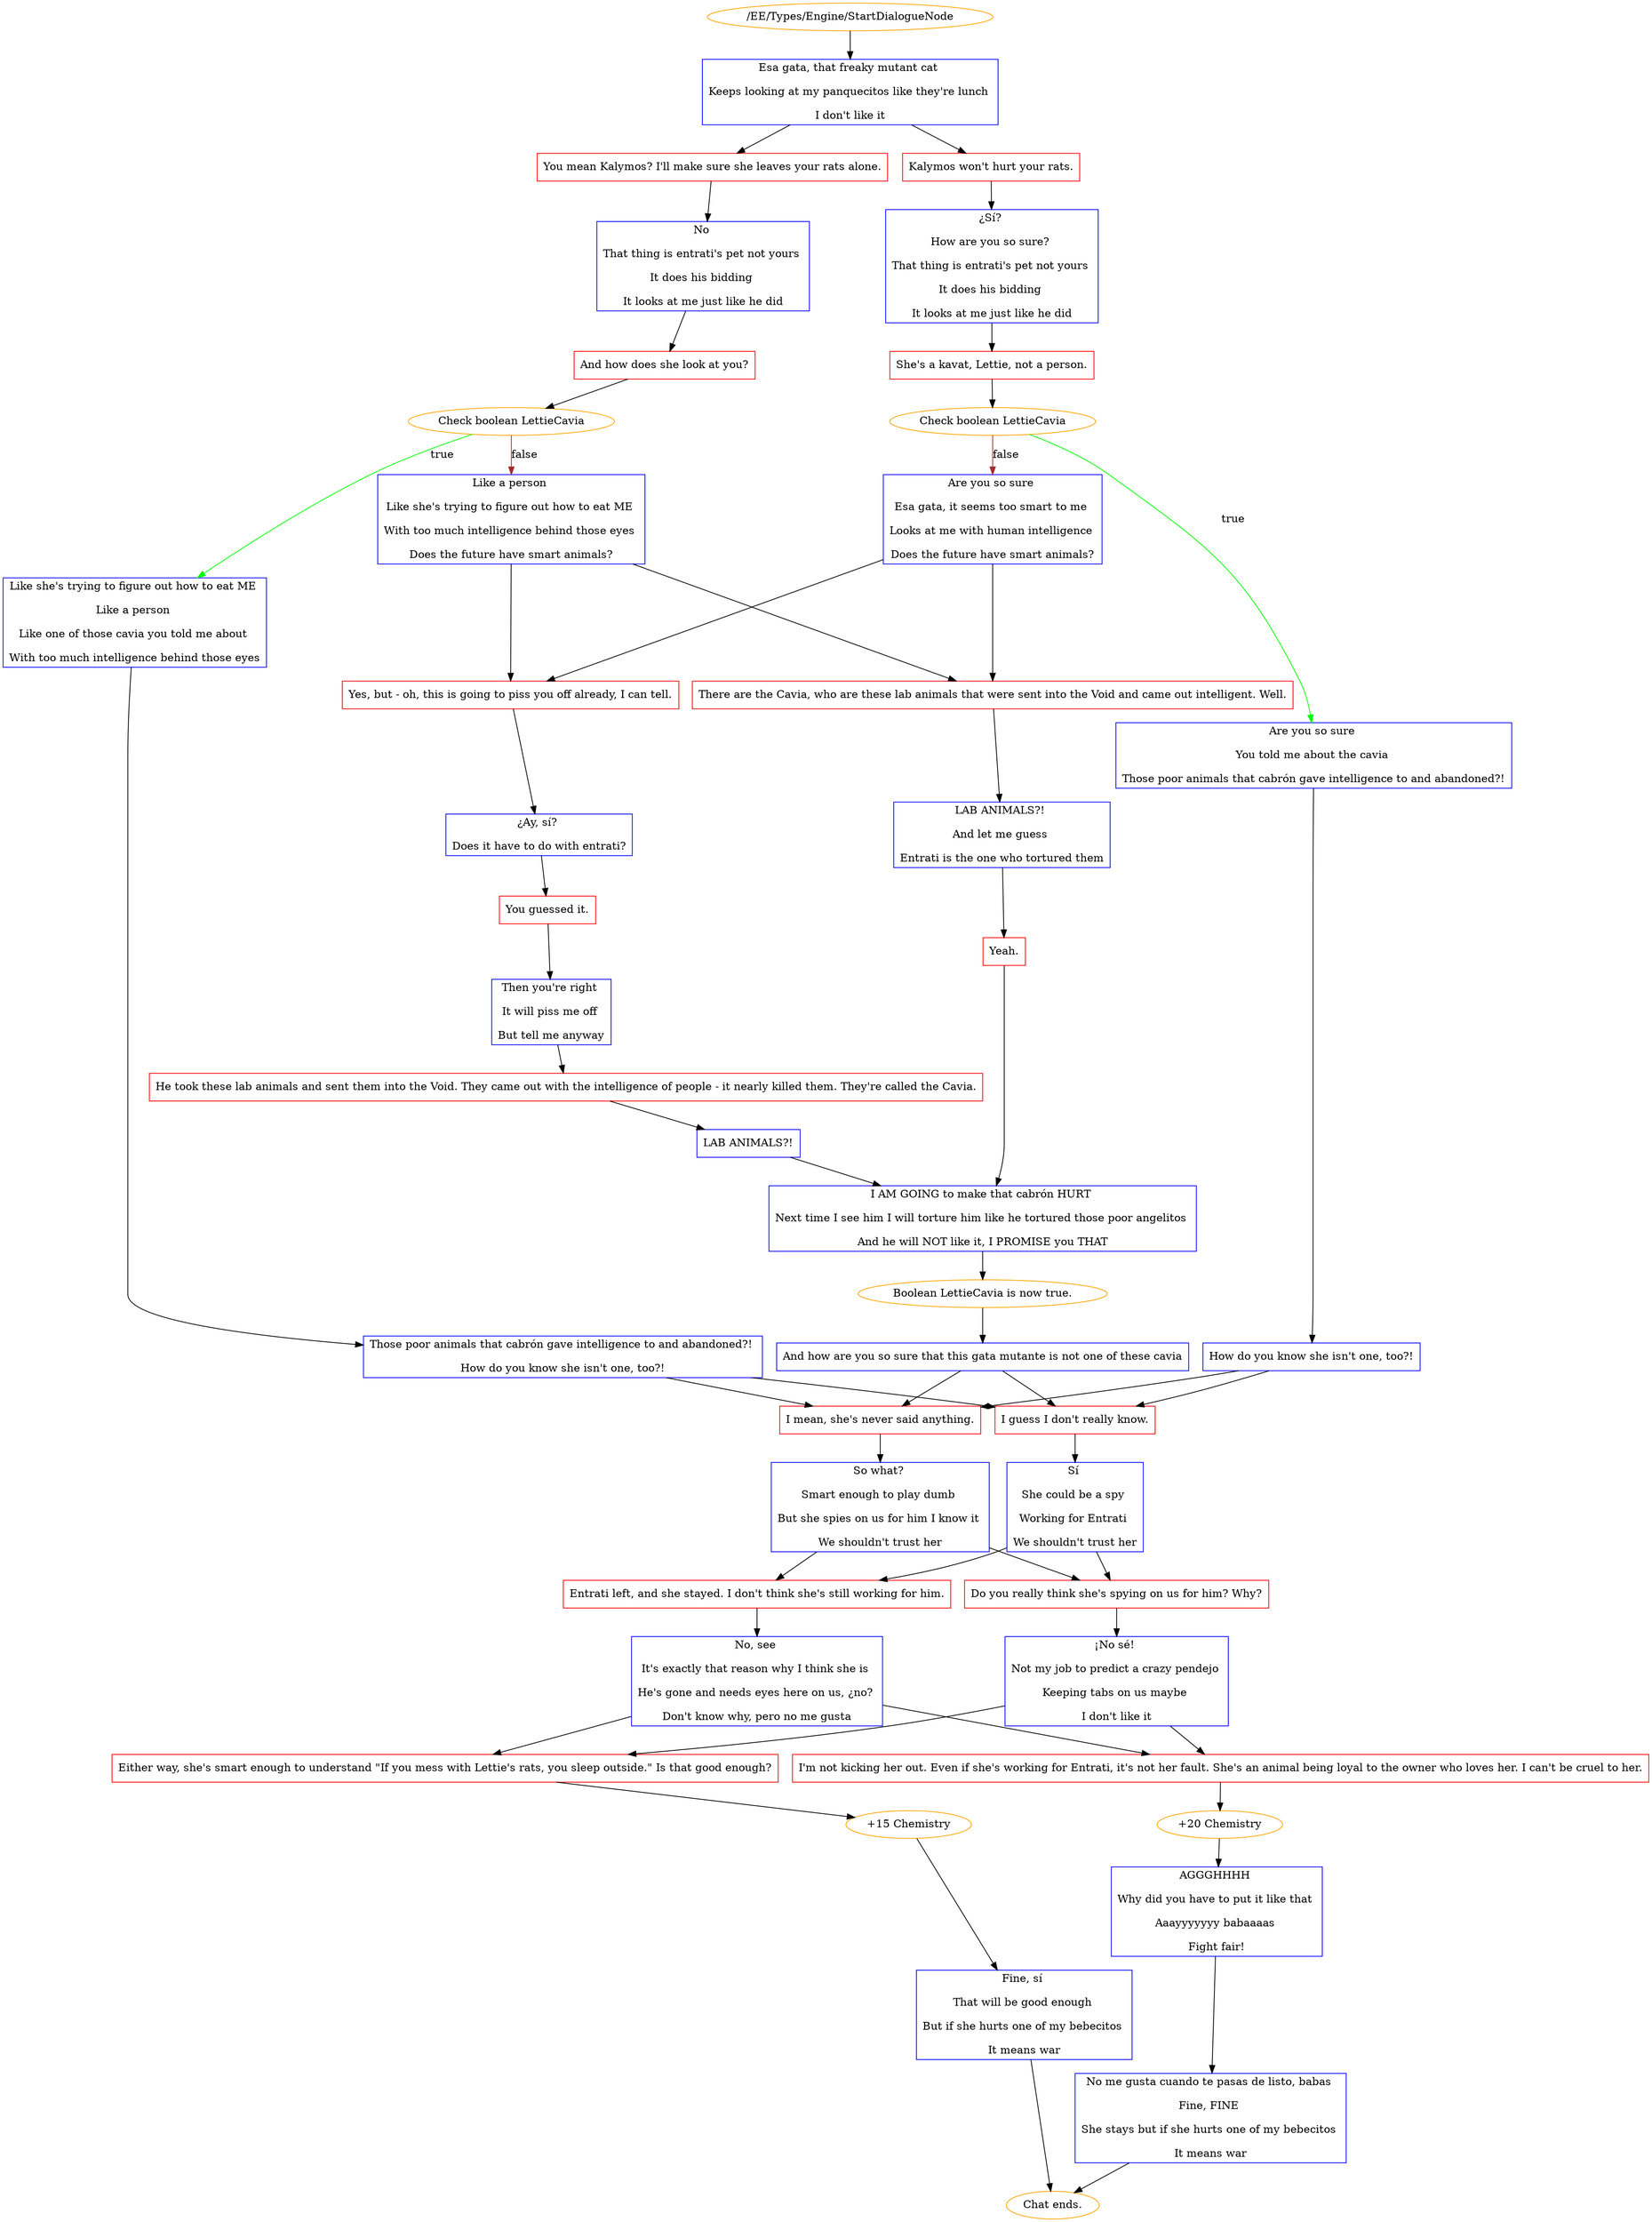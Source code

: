 digraph {
	290 [label="/EE/Types/Engine/StartDialogueNode",color=orange];
		290 -> 253;
	253 [label="Esa gata, that freaky mutant cat 
Keeps looking at my panquecitos like they're lunch 
I don't like it",shape=box,color=blue];
		253 -> 351;
		253 -> 415;
	351 [label="You mean Kalymos? I'll make sure she leaves your rats alone.",shape=box,color=red];
		351 -> 417;
	415 [label="Kalymos won't hurt your rats.",shape=box,color=red];
		415 -> 426;
	417 [label="No 
That thing is entrati's pet not yours 
It does his bidding 
It looks at me just like he did",shape=box,color=blue];
		417 -> 444;
	426 [label="¿Sí? 
How are you so sure? 
That thing is entrati's pet not yours 
It does his bidding 
It looks at me just like he did",shape=box,color=blue];
		426 -> 454;
	444 [label="And how does she look at you?",shape=box,color=red];
		444 -> 455;
	454 [label="She's a kavat, Lettie, not a person.",shape=box,color=red];
		454 -> 461;
	455 [label="Check boolean LettieCavia",color=orange];
		455 -> 462 [label=true,color=green];
		455 -> 464 [label=false,color=brown];
	461 [label="Check boolean LettieCavia",color=orange];
		461 -> 493 [label=true,color=green];
		461 -> 467 [label=false,color=brown];
	462 [label="Like she's trying to figure out how to eat ME 
Like a person 
Like one of those cavia you told me about 
With too much intelligence behind those eyes",shape=box,color=blue];
		462 -> 506;
	464 [label="Like a person 
Like she's trying to figure out how to eat ME 
With too much intelligence behind those eyes 
Does the future have smart animals?",shape=box,color=blue];
		464 -> 561;
		464 -> 586;
	493 [label="Are you so sure 
You told me about the cavia 
Those poor animals that cabrón gave intelligence to and abandoned?!",shape=box,color=blue];
		493 -> 620;
	467 [label="Are you so sure 
Esa gata, it seems too smart to me 
Looks at me with human intelligence 
Does the future have smart animals?",shape=box,color=blue];
		467 -> 561;
		467 -> 586;
	506 [label="Those poor animals that cabrón gave intelligence to and abandoned?! 
How do you know she isn't one, too?!",shape=box,color=blue];
		506 -> 1007;
		506 -> 1030;
	561 [label="There are the Cavia, who are these lab animals that were sent into the Void and came out intelligent. Well.",shape=box,color=red];
		561 -> 647;
	586 [label="Yes, but - oh, this is going to piss you off already, I can tell.",shape=box,color=red];
		586 -> 665;
	620 [label="How do you know she isn't one, too?!",shape=box,color=blue];
		620 -> 1007;
		620 -> 1030;
	1007 [label="I mean, she's never said anything.",shape=box,color=red];
		1007 -> 1033;
	1030 [label="I guess I don't really know.",shape=box,color=red];
		1030 -> 1082;
	647 [label="LAB ANIMALS?! 
And let me guess 
Entrati is the one who tortured them",shape=box,color=blue];
		647 -> 666;
	665 [label="¿Ay, sí? 
Does it have to do with entrati?",shape=box,color=blue];
		665 -> 669;
	1033 [label="So what? 
Smart enough to play dumb 
But she spies on us for him I know it 
We shouldn't trust her",shape=box,color=blue];
		1033 -> 1123;
		1033 -> 1183;
	1082 [label="Sí 
She could be a spy 
Working for Entrati 
We shouldn't trust her",shape=box,color=blue];
		1082 -> 1123;
		1082 -> 1183;
	666 [label="Yeah.",shape=box,color=red];
		666 -> 907;
	669 [label="You guessed it.",shape=box,color=red];
		669 -> 824;
	1123 [label="Entrati left, and she stayed. I don't think she's still working for him.",shape=box,color=red];
		1123 -> 1202;
	1183 [label="Do you really think she's spying on us for him? Why?",shape=box,color=red];
		1183 -> 1214;
	907 [label="I AM GOING to make that cabrón HURT 
Next time I see him I will torture him like he tortured those poor angelitos 
And he will NOT like it, I PROMISE you THAT",shape=box,color=blue];
		907 -> 947;
	824 [label="Then you're right 
It will piss me off 
But tell me anyway",shape=box,color=blue];
		824 -> 867;
	1202 [label="No, see 
It's exactly that reason why I think she is 
He's gone and needs eyes here on us, ¿no? 
Don't know why, pero no me gusta",shape=box,color=blue];
		1202 -> 1251;
		1202 -> 247;
	1214 [label="¡No sé! 
Not my job to predict a crazy pendejo 
Keeping tabs on us maybe 
I don't like it",shape=box,color=blue];
		1214 -> 1251;
		1214 -> 247;
	947 [label="Boolean LettieCavia is now true.",color=orange];
		947 -> 1001;
	867 [label="He took these lab animals and sent them into the Void. They came out with the intelligence of people - it nearly killed them. They're called the Cavia.",shape=box,color=red];
		867 -> 839;
	1251 [label="Either way, she's smart enough to understand \"If you mess with Lettie's rats, you sleep outside.\" Is that good enough?",shape=box,color=red];
		1251 -> 707;
	247 [label="I'm not kicking her out. Even if she's working for Entrati, it's not her fault. She's an animal being loyal to the owner who loves her. I can't be cruel to her.",shape=box,color=red];
		247 -> 809;
	1001 [label="And how are you so sure that this gata mutante is not one of these cavia",shape=box,color=blue];
		1001 -> 1007;
		1001 -> 1030;
	839 [label="LAB ANIMALS?!",shape=box,color=blue];
		839 -> 907;
	707 [label="+15 Chemistry",color=orange];
		707 -> 251;
	809 [label="+20 Chemistry",color=orange];
		809 -> 305;
	251 [label="Fine, sí 
That will be good enough 
But if she hurts one of my bebecitos 
It means war",shape=box,color=blue];
		251 -> "Chat ends.";
	305 [label="AGGGHHHH 
Why did you have to put it like that 
Aaayyyyyyy babaaaas 
Fight fair!",shape=box,color=blue];
		305 -> 325;
	"Chat ends." [color=orange];
	325 [label="No me gusta cuando te pasas de listo, babas 
Fine, FINE 
She stays but if she hurts one of my bebecitos 
It means war",shape=box,color=blue];
		325 -> "Chat ends.";
	"Chat ends." [color=orange];
}